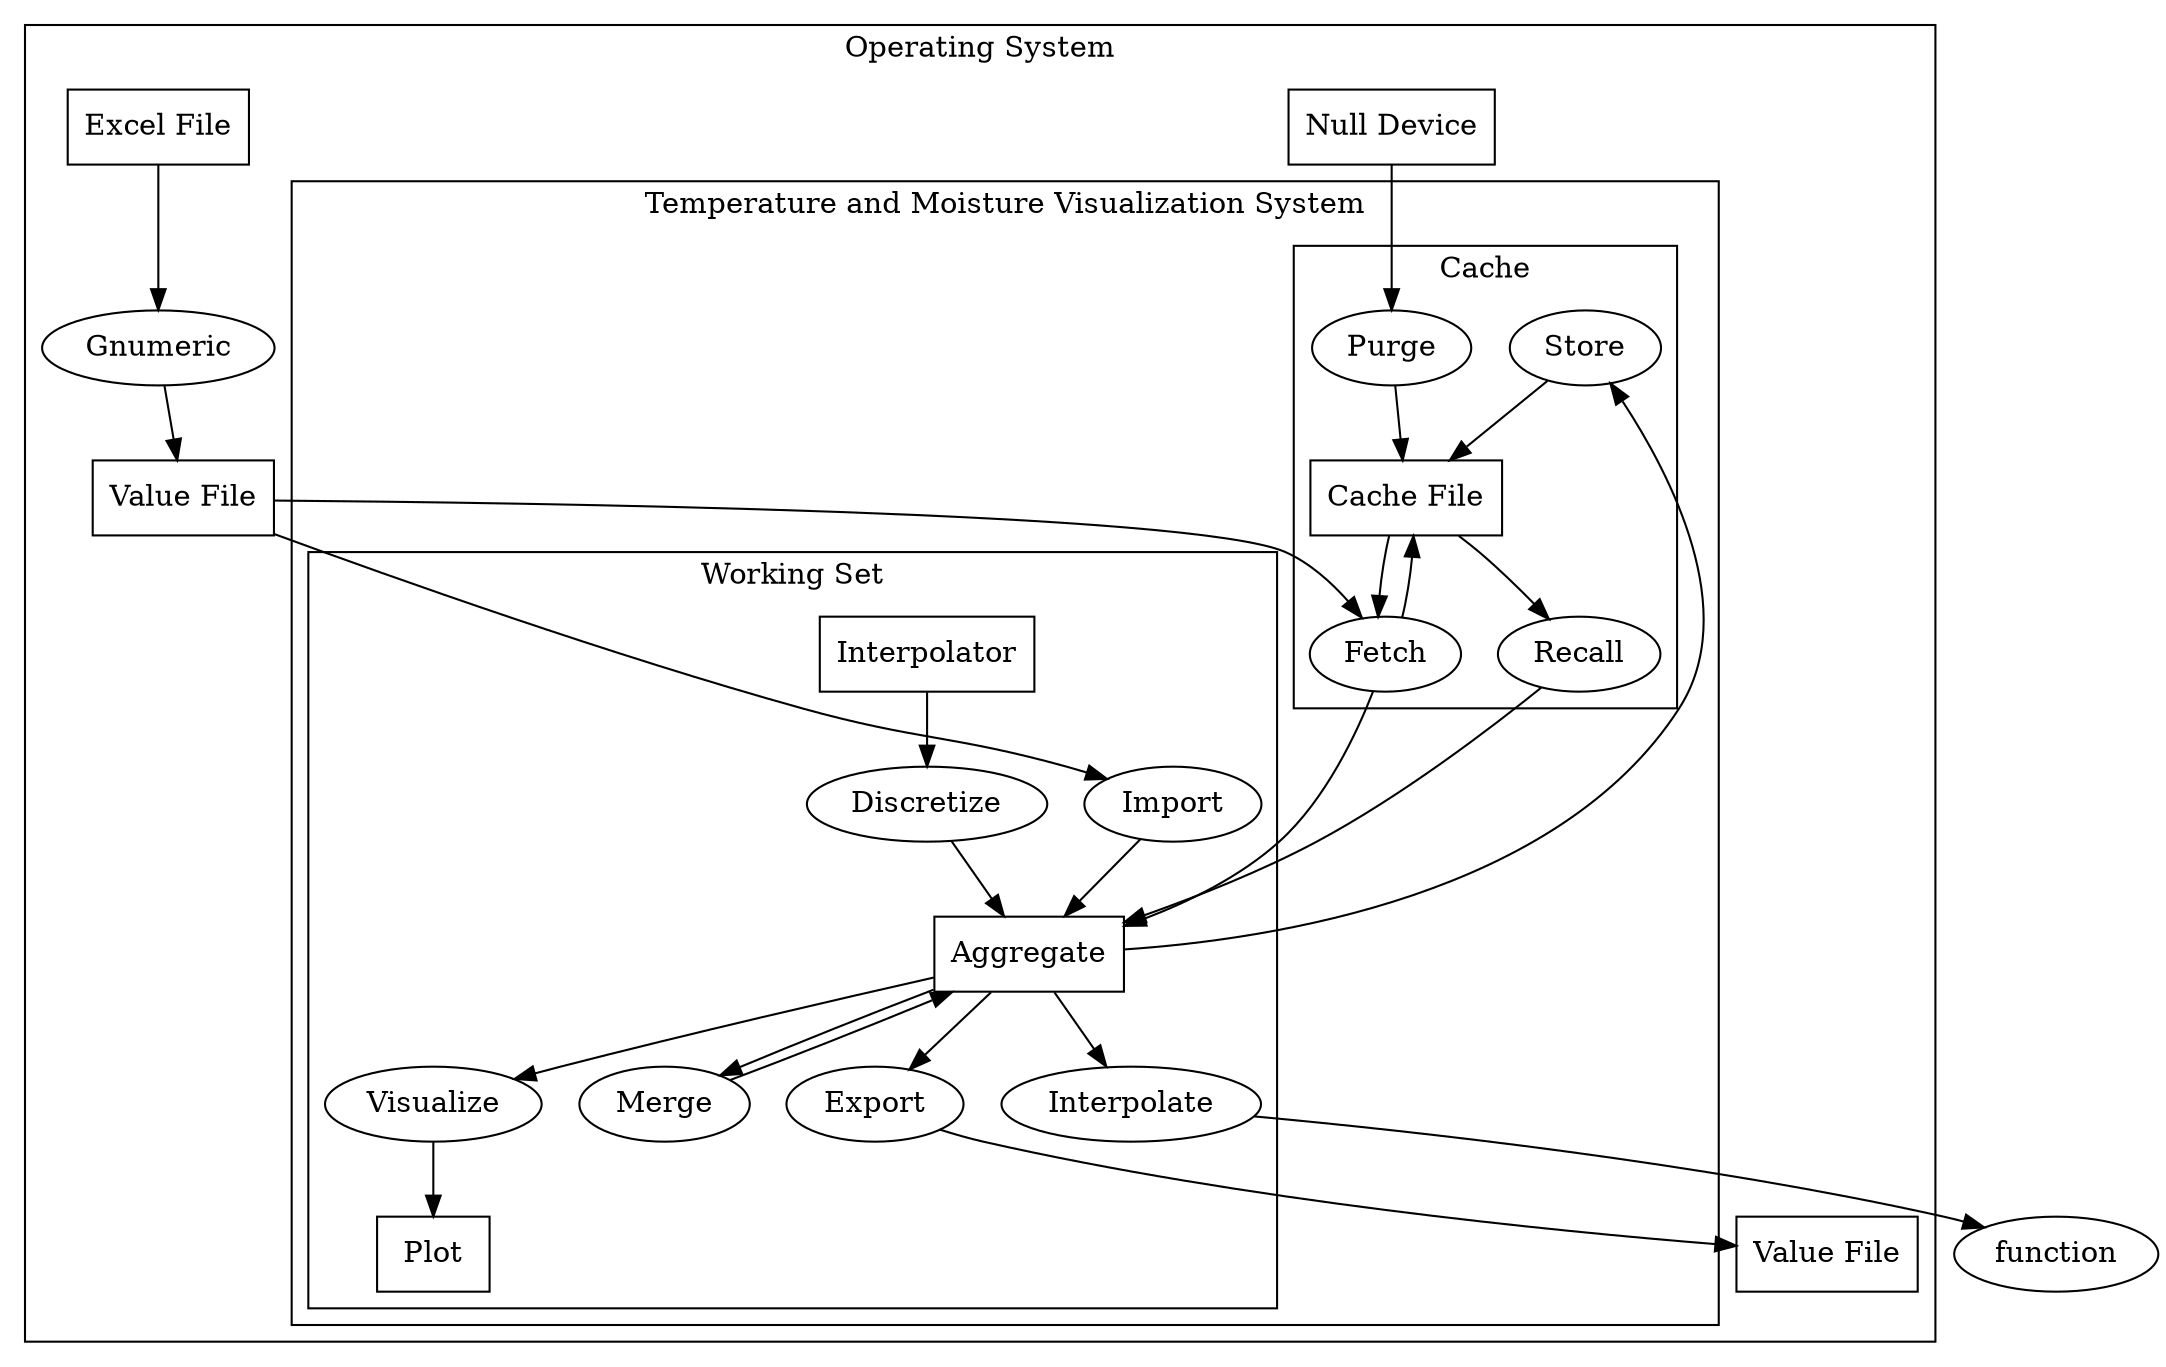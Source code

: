 digraph {
  subgraph cluster_os {
    label = "Operating System"

    node [shape = box]
    null [label = "Null Device"]
    xlsr [label = "Excel File"]
    csvr [label = "Value File"]
    csvw [label = "Value File"]

    node [shape = oval]
    gnumeric [label = "Gnumeric"]

    subgraph cluster_tmvs {
      label = "Temperature and Moisture Visualization System"

      subgraph cluster_ws {
        label = "Working Set"

        node [shape = box]
        aggr [label = "Aggregate"]
        interp [label = "Interpolator"]
        plot [label = "Plot"]

        node [shape = oval]
        import [label = "Import"]
        interpolate [label = "Interpolate"]
        discretize [label = "Discretize"]
        merge [label = "Merge"]
        visualize [label = "Visualize"]
        export [label = "Export"]
      }

      subgraph cluster_cache {
        label = "Cache"

        node [shape = box]
        cache [label = "Cache File"]

        node [shape = oval]
        store [label = "Store"]
        recall [label = "Recall"]
        fetch [label = "Fetch"]
        purge [label = "Purge"]
      }
    }
  }

  xlsr -> gnumeric -> csvr
  csvr -> import -> aggr
  aggr -> interpolate -> function
  interp -> discretize -> aggr
  aggr -> merge -> aggr
  aggr -> visualize -> plot
  aggr -> store -> cache
  cache -> recall -> aggr
  csvr -> fetch -> aggr
  cache -> fetch -> cache
  null -> purge -> cache
  aggr -> export -> csvw

  fetch -> import [style = invis]
  recall -> import [style = invis]
}
